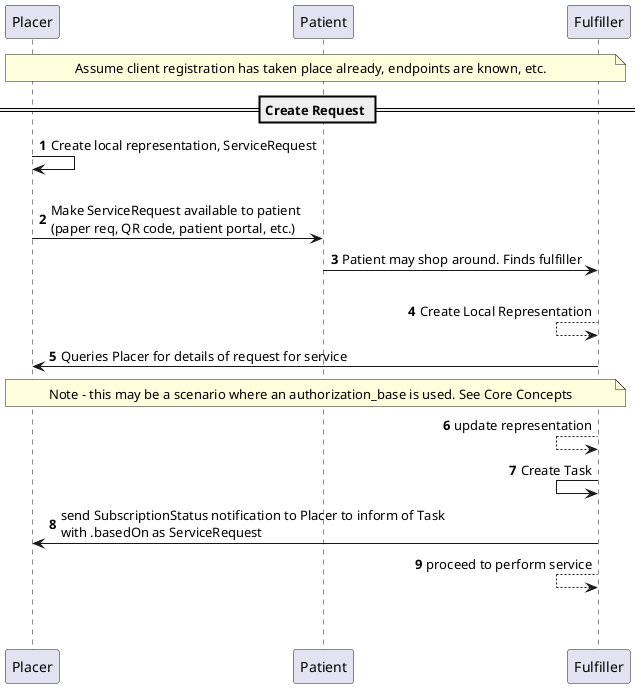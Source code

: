@startuml
'skinparam svgDimensionStyle false
autonumber

participant Placer order 10
participant Patient order 20
participant Fulfiller order 30 

note over Placer,Fulfiller: Assume client registration has taken place already, endpoints are known, etc. 

== Create Request ==

Placer -> Placer : Create local representation, ServiceRequest

||20||
Placer -> Patient: Make ServiceRequest available to patient\n(paper req, QR code, patient portal, etc.)


Patient -> Fulfiller: Patient may shop around. Finds fulfiller

||20||

Fulfiller <-- Fulfiller: Create Local Representation

Fulfiller -> Placer: Queries Placer for details of request for service

note over Placer, Fulfiller: Note - this may be a scenario where an authorization_base is used. See Core Concepts

Fulfiller <-- Fulfiller: update representation

Fulfiller <- Fulfiller: Create Task

Fulfiller -> Placer: send SubscriptionStatus notification to Placer to inform of Task\nwith .basedOn as ServiceRequest

Fulfiller <-- Fulfiller: proceed to perform service

||45||
@enduml
